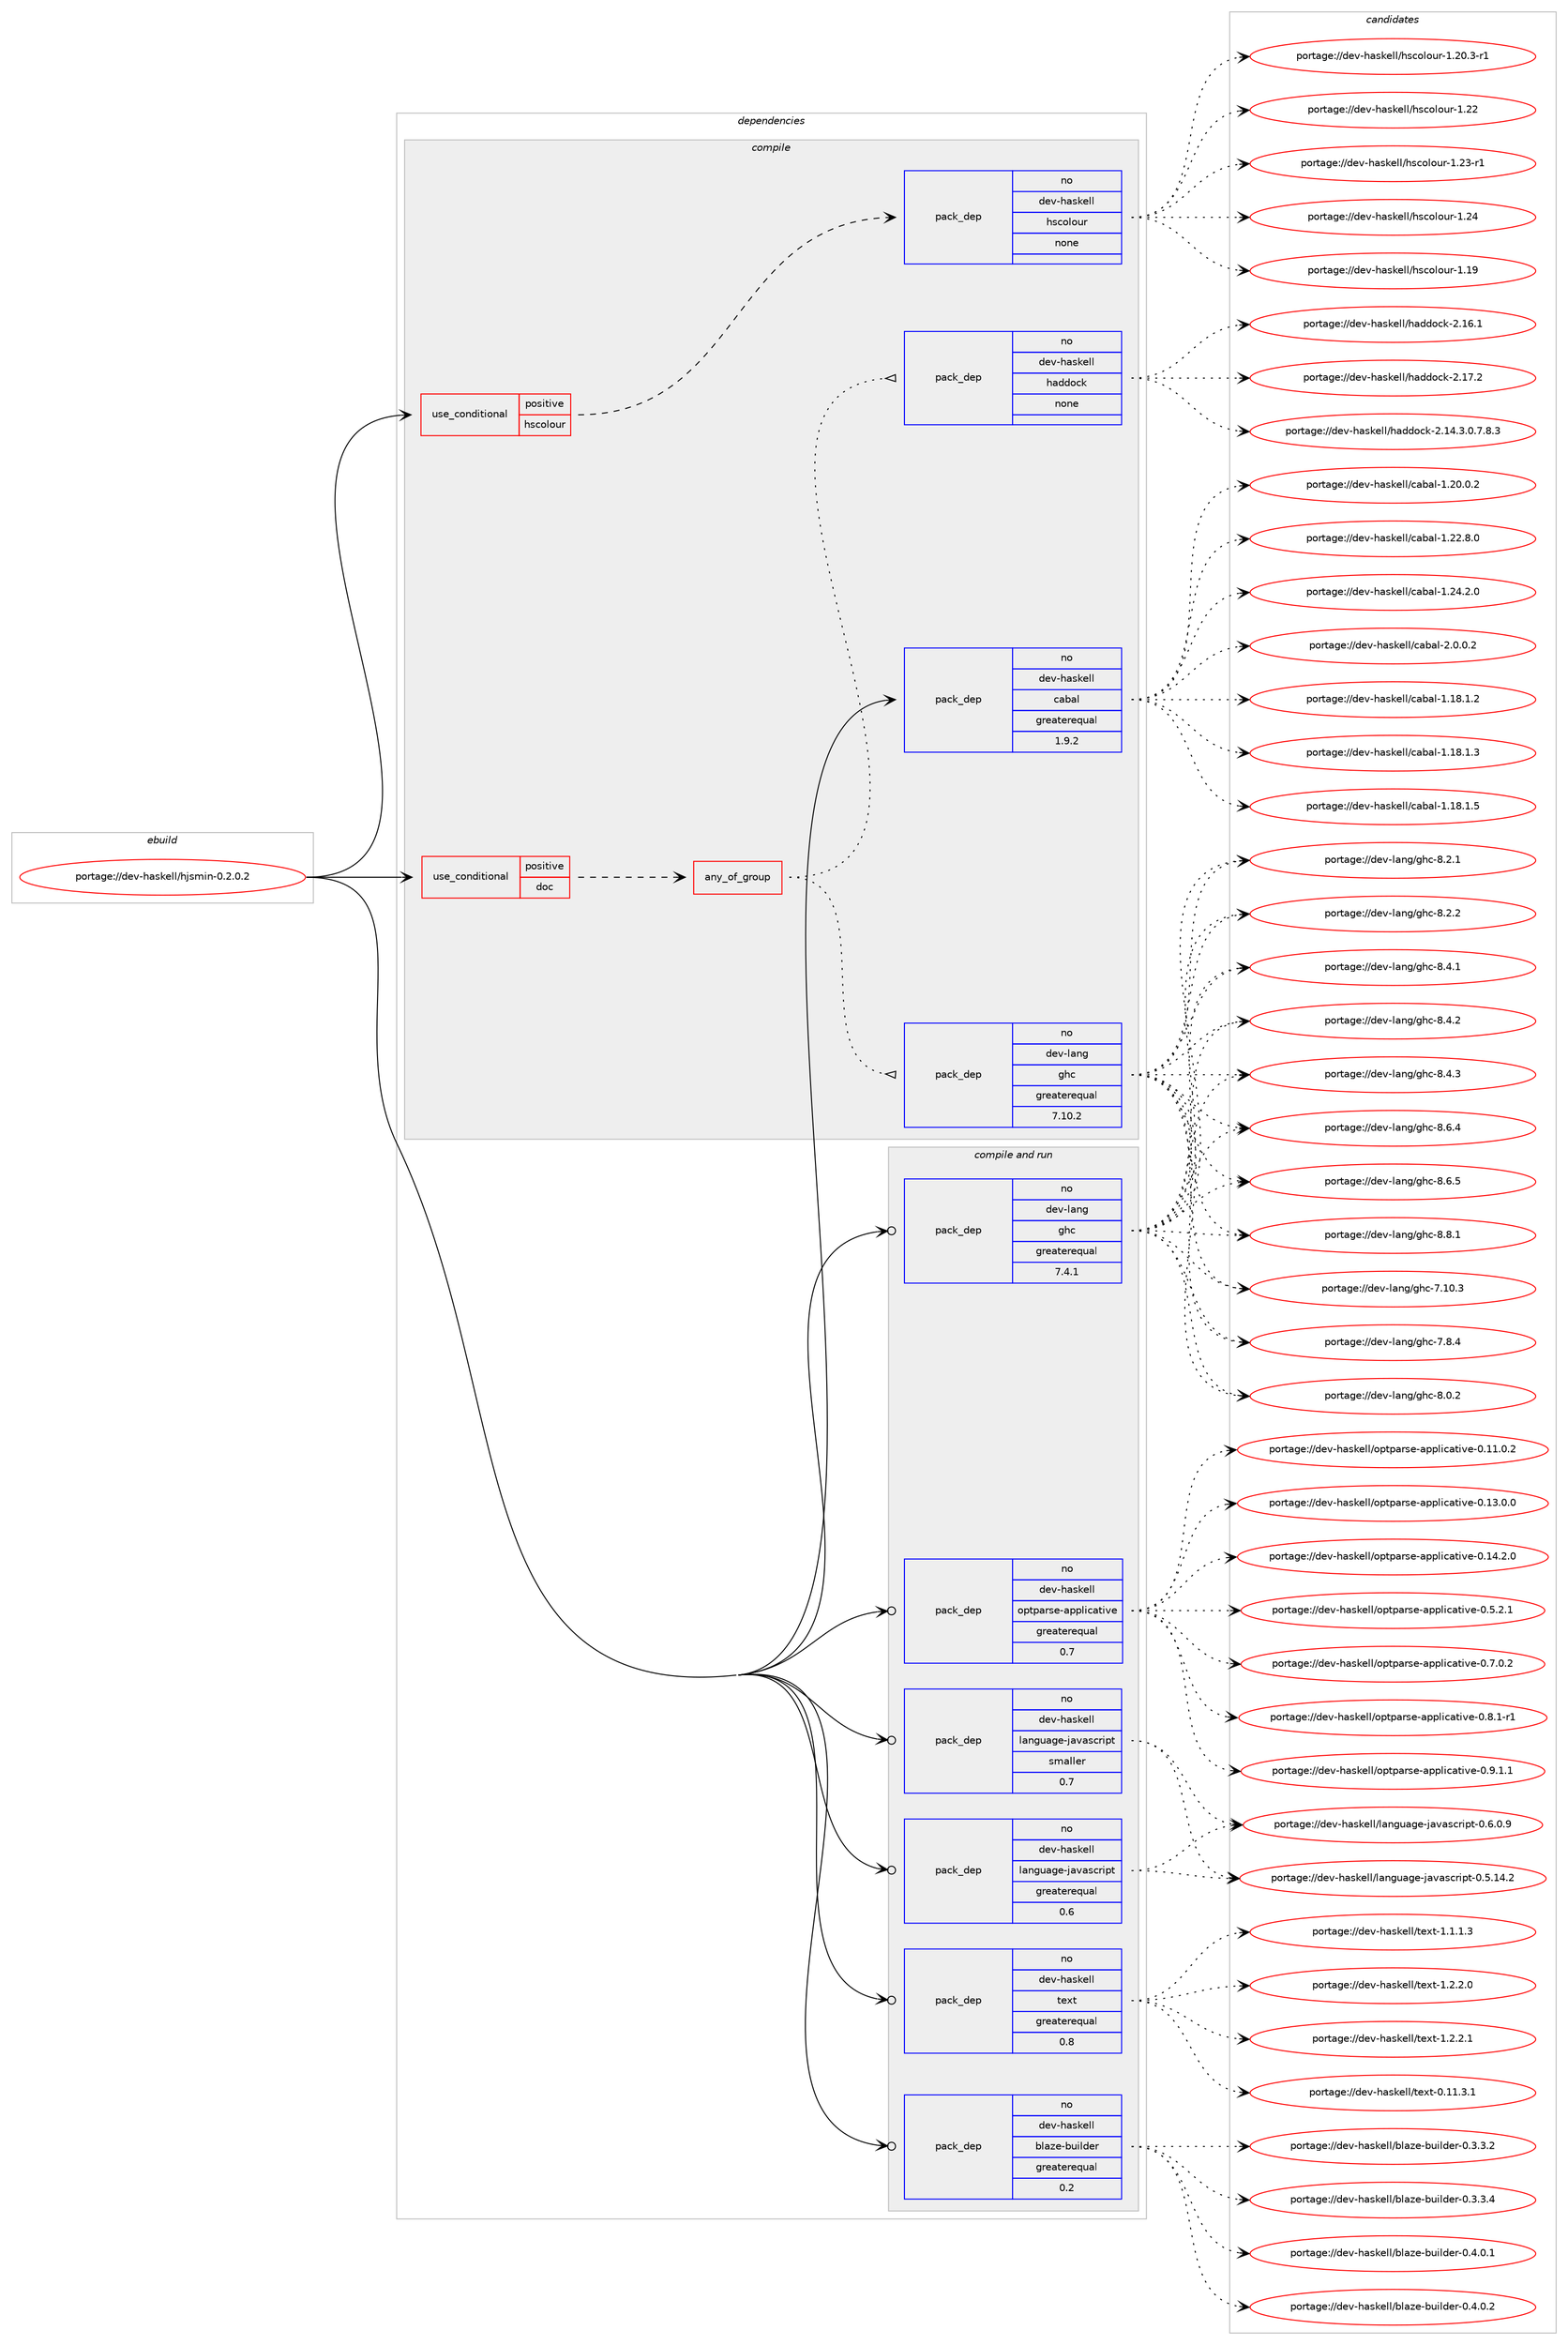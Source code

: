 digraph prolog {

# *************
# Graph options
# *************

newrank=true;
concentrate=true;
compound=true;
graph [rankdir=LR,fontname=Helvetica,fontsize=10,ranksep=1.5];#, ranksep=2.5, nodesep=0.2];
edge  [arrowhead=vee];
node  [fontname=Helvetica,fontsize=10];

# **********
# The ebuild
# **********

subgraph cluster_leftcol {
color=gray;
rank=same;
label=<<i>ebuild</i>>;
id [label="portage://dev-haskell/hjsmin-0.2.0.2", color=red, width=4, href="../dev-haskell/hjsmin-0.2.0.2.svg"];
}

# ****************
# The dependencies
# ****************

subgraph cluster_midcol {
color=gray;
label=<<i>dependencies</i>>;
subgraph cluster_compile {
fillcolor="#eeeeee";
style=filled;
label=<<i>compile</i>>;
subgraph cond15526 {
dependency70252 [label=<<TABLE BORDER="0" CELLBORDER="1" CELLSPACING="0" CELLPADDING="4"><TR><TD ROWSPAN="3" CELLPADDING="10">use_conditional</TD></TR><TR><TD>positive</TD></TR><TR><TD>doc</TD></TR></TABLE>>, shape=none, color=red];
subgraph any1813 {
dependency70253 [label=<<TABLE BORDER="0" CELLBORDER="1" CELLSPACING="0" CELLPADDING="4"><TR><TD CELLPADDING="10">any_of_group</TD></TR></TABLE>>, shape=none, color=red];subgraph pack52856 {
dependency70254 [label=<<TABLE BORDER="0" CELLBORDER="1" CELLSPACING="0" CELLPADDING="4" WIDTH="220"><TR><TD ROWSPAN="6" CELLPADDING="30">pack_dep</TD></TR><TR><TD WIDTH="110">no</TD></TR><TR><TD>dev-haskell</TD></TR><TR><TD>haddock</TD></TR><TR><TD>none</TD></TR><TR><TD></TD></TR></TABLE>>, shape=none, color=blue];
}
dependency70253:e -> dependency70254:w [weight=20,style="dotted",arrowhead="oinv"];
subgraph pack52857 {
dependency70255 [label=<<TABLE BORDER="0" CELLBORDER="1" CELLSPACING="0" CELLPADDING="4" WIDTH="220"><TR><TD ROWSPAN="6" CELLPADDING="30">pack_dep</TD></TR><TR><TD WIDTH="110">no</TD></TR><TR><TD>dev-lang</TD></TR><TR><TD>ghc</TD></TR><TR><TD>greaterequal</TD></TR><TR><TD>7.10.2</TD></TR></TABLE>>, shape=none, color=blue];
}
dependency70253:e -> dependency70255:w [weight=20,style="dotted",arrowhead="oinv"];
}
dependency70252:e -> dependency70253:w [weight=20,style="dashed",arrowhead="vee"];
}
id:e -> dependency70252:w [weight=20,style="solid",arrowhead="vee"];
subgraph cond15527 {
dependency70256 [label=<<TABLE BORDER="0" CELLBORDER="1" CELLSPACING="0" CELLPADDING="4"><TR><TD ROWSPAN="3" CELLPADDING="10">use_conditional</TD></TR><TR><TD>positive</TD></TR><TR><TD>hscolour</TD></TR></TABLE>>, shape=none, color=red];
subgraph pack52858 {
dependency70257 [label=<<TABLE BORDER="0" CELLBORDER="1" CELLSPACING="0" CELLPADDING="4" WIDTH="220"><TR><TD ROWSPAN="6" CELLPADDING="30">pack_dep</TD></TR><TR><TD WIDTH="110">no</TD></TR><TR><TD>dev-haskell</TD></TR><TR><TD>hscolour</TD></TR><TR><TD>none</TD></TR><TR><TD></TD></TR></TABLE>>, shape=none, color=blue];
}
dependency70256:e -> dependency70257:w [weight=20,style="dashed",arrowhead="vee"];
}
id:e -> dependency70256:w [weight=20,style="solid",arrowhead="vee"];
subgraph pack52859 {
dependency70258 [label=<<TABLE BORDER="0" CELLBORDER="1" CELLSPACING="0" CELLPADDING="4" WIDTH="220"><TR><TD ROWSPAN="6" CELLPADDING="30">pack_dep</TD></TR><TR><TD WIDTH="110">no</TD></TR><TR><TD>dev-haskell</TD></TR><TR><TD>cabal</TD></TR><TR><TD>greaterequal</TD></TR><TR><TD>1.9.2</TD></TR></TABLE>>, shape=none, color=blue];
}
id:e -> dependency70258:w [weight=20,style="solid",arrowhead="vee"];
}
subgraph cluster_compileandrun {
fillcolor="#eeeeee";
style=filled;
label=<<i>compile and run</i>>;
subgraph pack52860 {
dependency70259 [label=<<TABLE BORDER="0" CELLBORDER="1" CELLSPACING="0" CELLPADDING="4" WIDTH="220"><TR><TD ROWSPAN="6" CELLPADDING="30">pack_dep</TD></TR><TR><TD WIDTH="110">no</TD></TR><TR><TD>dev-haskell</TD></TR><TR><TD>blaze-builder</TD></TR><TR><TD>greaterequal</TD></TR><TR><TD>0.2</TD></TR></TABLE>>, shape=none, color=blue];
}
id:e -> dependency70259:w [weight=20,style="solid",arrowhead="odotvee"];
subgraph pack52861 {
dependency70260 [label=<<TABLE BORDER="0" CELLBORDER="1" CELLSPACING="0" CELLPADDING="4" WIDTH="220"><TR><TD ROWSPAN="6" CELLPADDING="30">pack_dep</TD></TR><TR><TD WIDTH="110">no</TD></TR><TR><TD>dev-haskell</TD></TR><TR><TD>language-javascript</TD></TR><TR><TD>greaterequal</TD></TR><TR><TD>0.6</TD></TR></TABLE>>, shape=none, color=blue];
}
id:e -> dependency70260:w [weight=20,style="solid",arrowhead="odotvee"];
subgraph pack52862 {
dependency70261 [label=<<TABLE BORDER="0" CELLBORDER="1" CELLSPACING="0" CELLPADDING="4" WIDTH="220"><TR><TD ROWSPAN="6" CELLPADDING="30">pack_dep</TD></TR><TR><TD WIDTH="110">no</TD></TR><TR><TD>dev-haskell</TD></TR><TR><TD>language-javascript</TD></TR><TR><TD>smaller</TD></TR><TR><TD>0.7</TD></TR></TABLE>>, shape=none, color=blue];
}
id:e -> dependency70261:w [weight=20,style="solid",arrowhead="odotvee"];
subgraph pack52863 {
dependency70262 [label=<<TABLE BORDER="0" CELLBORDER="1" CELLSPACING="0" CELLPADDING="4" WIDTH="220"><TR><TD ROWSPAN="6" CELLPADDING="30">pack_dep</TD></TR><TR><TD WIDTH="110">no</TD></TR><TR><TD>dev-haskell</TD></TR><TR><TD>optparse-applicative</TD></TR><TR><TD>greaterequal</TD></TR><TR><TD>0.7</TD></TR></TABLE>>, shape=none, color=blue];
}
id:e -> dependency70262:w [weight=20,style="solid",arrowhead="odotvee"];
subgraph pack52864 {
dependency70263 [label=<<TABLE BORDER="0" CELLBORDER="1" CELLSPACING="0" CELLPADDING="4" WIDTH="220"><TR><TD ROWSPAN="6" CELLPADDING="30">pack_dep</TD></TR><TR><TD WIDTH="110">no</TD></TR><TR><TD>dev-haskell</TD></TR><TR><TD>text</TD></TR><TR><TD>greaterequal</TD></TR><TR><TD>0.8</TD></TR></TABLE>>, shape=none, color=blue];
}
id:e -> dependency70263:w [weight=20,style="solid",arrowhead="odotvee"];
subgraph pack52865 {
dependency70264 [label=<<TABLE BORDER="0" CELLBORDER="1" CELLSPACING="0" CELLPADDING="4" WIDTH="220"><TR><TD ROWSPAN="6" CELLPADDING="30">pack_dep</TD></TR><TR><TD WIDTH="110">no</TD></TR><TR><TD>dev-lang</TD></TR><TR><TD>ghc</TD></TR><TR><TD>greaterequal</TD></TR><TR><TD>7.4.1</TD></TR></TABLE>>, shape=none, color=blue];
}
id:e -> dependency70264:w [weight=20,style="solid",arrowhead="odotvee"];
}
subgraph cluster_run {
fillcolor="#eeeeee";
style=filled;
label=<<i>run</i>>;
}
}

# **************
# The candidates
# **************

subgraph cluster_choices {
rank=same;
color=gray;
label=<<i>candidates</i>>;

subgraph choice52856 {
color=black;
nodesep=1;
choiceportage1001011184510497115107101108108471049710010011199107455046495246514648465546564651 [label="portage://dev-haskell/haddock-2.14.3.0.7.8.3", color=red, width=4,href="../dev-haskell/haddock-2.14.3.0.7.8.3.svg"];
choiceportage100101118451049711510710110810847104971001001119910745504649544649 [label="portage://dev-haskell/haddock-2.16.1", color=red, width=4,href="../dev-haskell/haddock-2.16.1.svg"];
choiceportage100101118451049711510710110810847104971001001119910745504649554650 [label="portage://dev-haskell/haddock-2.17.2", color=red, width=4,href="../dev-haskell/haddock-2.17.2.svg"];
dependency70254:e -> choiceportage1001011184510497115107101108108471049710010011199107455046495246514648465546564651:w [style=dotted,weight="100"];
dependency70254:e -> choiceportage100101118451049711510710110810847104971001001119910745504649544649:w [style=dotted,weight="100"];
dependency70254:e -> choiceportage100101118451049711510710110810847104971001001119910745504649554650:w [style=dotted,weight="100"];
}
subgraph choice52857 {
color=black;
nodesep=1;
choiceportage1001011184510897110103471031049945554649484651 [label="portage://dev-lang/ghc-7.10.3", color=red, width=4,href="../dev-lang/ghc-7.10.3.svg"];
choiceportage10010111845108971101034710310499455546564652 [label="portage://dev-lang/ghc-7.8.4", color=red, width=4,href="../dev-lang/ghc-7.8.4.svg"];
choiceportage10010111845108971101034710310499455646484650 [label="portage://dev-lang/ghc-8.0.2", color=red, width=4,href="../dev-lang/ghc-8.0.2.svg"];
choiceportage10010111845108971101034710310499455646504649 [label="portage://dev-lang/ghc-8.2.1", color=red, width=4,href="../dev-lang/ghc-8.2.1.svg"];
choiceportage10010111845108971101034710310499455646504650 [label="portage://dev-lang/ghc-8.2.2", color=red, width=4,href="../dev-lang/ghc-8.2.2.svg"];
choiceportage10010111845108971101034710310499455646524649 [label="portage://dev-lang/ghc-8.4.1", color=red, width=4,href="../dev-lang/ghc-8.4.1.svg"];
choiceportage10010111845108971101034710310499455646524650 [label="portage://dev-lang/ghc-8.4.2", color=red, width=4,href="../dev-lang/ghc-8.4.2.svg"];
choiceportage10010111845108971101034710310499455646524651 [label="portage://dev-lang/ghc-8.4.3", color=red, width=4,href="../dev-lang/ghc-8.4.3.svg"];
choiceportage10010111845108971101034710310499455646544652 [label="portage://dev-lang/ghc-8.6.4", color=red, width=4,href="../dev-lang/ghc-8.6.4.svg"];
choiceportage10010111845108971101034710310499455646544653 [label="portage://dev-lang/ghc-8.6.5", color=red, width=4,href="../dev-lang/ghc-8.6.5.svg"];
choiceportage10010111845108971101034710310499455646564649 [label="portage://dev-lang/ghc-8.8.1", color=red, width=4,href="../dev-lang/ghc-8.8.1.svg"];
dependency70255:e -> choiceportage1001011184510897110103471031049945554649484651:w [style=dotted,weight="100"];
dependency70255:e -> choiceportage10010111845108971101034710310499455546564652:w [style=dotted,weight="100"];
dependency70255:e -> choiceportage10010111845108971101034710310499455646484650:w [style=dotted,weight="100"];
dependency70255:e -> choiceportage10010111845108971101034710310499455646504649:w [style=dotted,weight="100"];
dependency70255:e -> choiceportage10010111845108971101034710310499455646504650:w [style=dotted,weight="100"];
dependency70255:e -> choiceportage10010111845108971101034710310499455646524649:w [style=dotted,weight="100"];
dependency70255:e -> choiceportage10010111845108971101034710310499455646524650:w [style=dotted,weight="100"];
dependency70255:e -> choiceportage10010111845108971101034710310499455646524651:w [style=dotted,weight="100"];
dependency70255:e -> choiceportage10010111845108971101034710310499455646544652:w [style=dotted,weight="100"];
dependency70255:e -> choiceportage10010111845108971101034710310499455646544653:w [style=dotted,weight="100"];
dependency70255:e -> choiceportage10010111845108971101034710310499455646564649:w [style=dotted,weight="100"];
}
subgraph choice52858 {
color=black;
nodesep=1;
choiceportage100101118451049711510710110810847104115991111081111171144549464957 [label="portage://dev-haskell/hscolour-1.19", color=red, width=4,href="../dev-haskell/hscolour-1.19.svg"];
choiceportage10010111845104971151071011081084710411599111108111117114454946504846514511449 [label="portage://dev-haskell/hscolour-1.20.3-r1", color=red, width=4,href="../dev-haskell/hscolour-1.20.3-r1.svg"];
choiceportage100101118451049711510710110810847104115991111081111171144549465050 [label="portage://dev-haskell/hscolour-1.22", color=red, width=4,href="../dev-haskell/hscolour-1.22.svg"];
choiceportage1001011184510497115107101108108471041159911110811111711445494650514511449 [label="portage://dev-haskell/hscolour-1.23-r1", color=red, width=4,href="../dev-haskell/hscolour-1.23-r1.svg"];
choiceportage100101118451049711510710110810847104115991111081111171144549465052 [label="portage://dev-haskell/hscolour-1.24", color=red, width=4,href="../dev-haskell/hscolour-1.24.svg"];
dependency70257:e -> choiceportage100101118451049711510710110810847104115991111081111171144549464957:w [style=dotted,weight="100"];
dependency70257:e -> choiceportage10010111845104971151071011081084710411599111108111117114454946504846514511449:w [style=dotted,weight="100"];
dependency70257:e -> choiceportage100101118451049711510710110810847104115991111081111171144549465050:w [style=dotted,weight="100"];
dependency70257:e -> choiceportage1001011184510497115107101108108471041159911110811111711445494650514511449:w [style=dotted,weight="100"];
dependency70257:e -> choiceportage100101118451049711510710110810847104115991111081111171144549465052:w [style=dotted,weight="100"];
}
subgraph choice52859 {
color=black;
nodesep=1;
choiceportage10010111845104971151071011081084799979897108454946495646494650 [label="portage://dev-haskell/cabal-1.18.1.2", color=red, width=4,href="../dev-haskell/cabal-1.18.1.2.svg"];
choiceportage10010111845104971151071011081084799979897108454946495646494651 [label="portage://dev-haskell/cabal-1.18.1.3", color=red, width=4,href="../dev-haskell/cabal-1.18.1.3.svg"];
choiceportage10010111845104971151071011081084799979897108454946495646494653 [label="portage://dev-haskell/cabal-1.18.1.5", color=red, width=4,href="../dev-haskell/cabal-1.18.1.5.svg"];
choiceportage10010111845104971151071011081084799979897108454946504846484650 [label="portage://dev-haskell/cabal-1.20.0.2", color=red, width=4,href="../dev-haskell/cabal-1.20.0.2.svg"];
choiceportage10010111845104971151071011081084799979897108454946505046564648 [label="portage://dev-haskell/cabal-1.22.8.0", color=red, width=4,href="../dev-haskell/cabal-1.22.8.0.svg"];
choiceportage10010111845104971151071011081084799979897108454946505246504648 [label="portage://dev-haskell/cabal-1.24.2.0", color=red, width=4,href="../dev-haskell/cabal-1.24.2.0.svg"];
choiceportage100101118451049711510710110810847999798971084550464846484650 [label="portage://dev-haskell/cabal-2.0.0.2", color=red, width=4,href="../dev-haskell/cabal-2.0.0.2.svg"];
dependency70258:e -> choiceportage10010111845104971151071011081084799979897108454946495646494650:w [style=dotted,weight="100"];
dependency70258:e -> choiceportage10010111845104971151071011081084799979897108454946495646494651:w [style=dotted,weight="100"];
dependency70258:e -> choiceportage10010111845104971151071011081084799979897108454946495646494653:w [style=dotted,weight="100"];
dependency70258:e -> choiceportage10010111845104971151071011081084799979897108454946504846484650:w [style=dotted,weight="100"];
dependency70258:e -> choiceportage10010111845104971151071011081084799979897108454946505046564648:w [style=dotted,weight="100"];
dependency70258:e -> choiceportage10010111845104971151071011081084799979897108454946505246504648:w [style=dotted,weight="100"];
dependency70258:e -> choiceportage100101118451049711510710110810847999798971084550464846484650:w [style=dotted,weight="100"];
}
subgraph choice52860 {
color=black;
nodesep=1;
choiceportage100101118451049711510710110810847981089712210145981171051081001011144548465146514650 [label="portage://dev-haskell/blaze-builder-0.3.3.2", color=red, width=4,href="../dev-haskell/blaze-builder-0.3.3.2.svg"];
choiceportage100101118451049711510710110810847981089712210145981171051081001011144548465146514652 [label="portage://dev-haskell/blaze-builder-0.3.3.4", color=red, width=4,href="../dev-haskell/blaze-builder-0.3.3.4.svg"];
choiceportage100101118451049711510710110810847981089712210145981171051081001011144548465246484649 [label="portage://dev-haskell/blaze-builder-0.4.0.1", color=red, width=4,href="../dev-haskell/blaze-builder-0.4.0.1.svg"];
choiceportage100101118451049711510710110810847981089712210145981171051081001011144548465246484650 [label="portage://dev-haskell/blaze-builder-0.4.0.2", color=red, width=4,href="../dev-haskell/blaze-builder-0.4.0.2.svg"];
dependency70259:e -> choiceportage100101118451049711510710110810847981089712210145981171051081001011144548465146514650:w [style=dotted,weight="100"];
dependency70259:e -> choiceportage100101118451049711510710110810847981089712210145981171051081001011144548465146514652:w [style=dotted,weight="100"];
dependency70259:e -> choiceportage100101118451049711510710110810847981089712210145981171051081001011144548465246484649:w [style=dotted,weight="100"];
dependency70259:e -> choiceportage100101118451049711510710110810847981089712210145981171051081001011144548465246484650:w [style=dotted,weight="100"];
}
subgraph choice52861 {
color=black;
nodesep=1;
choiceportage100101118451049711510710110810847108971101031179710310145106971189711599114105112116454846534649524650 [label="portage://dev-haskell/language-javascript-0.5.14.2", color=red, width=4,href="../dev-haskell/language-javascript-0.5.14.2.svg"];
choiceportage1001011184510497115107101108108471089711010311797103101451069711897115991141051121164548465446484657 [label="portage://dev-haskell/language-javascript-0.6.0.9", color=red, width=4,href="../dev-haskell/language-javascript-0.6.0.9.svg"];
dependency70260:e -> choiceportage100101118451049711510710110810847108971101031179710310145106971189711599114105112116454846534649524650:w [style=dotted,weight="100"];
dependency70260:e -> choiceportage1001011184510497115107101108108471089711010311797103101451069711897115991141051121164548465446484657:w [style=dotted,weight="100"];
}
subgraph choice52862 {
color=black;
nodesep=1;
choiceportage100101118451049711510710110810847108971101031179710310145106971189711599114105112116454846534649524650 [label="portage://dev-haskell/language-javascript-0.5.14.2", color=red, width=4,href="../dev-haskell/language-javascript-0.5.14.2.svg"];
choiceportage1001011184510497115107101108108471089711010311797103101451069711897115991141051121164548465446484657 [label="portage://dev-haskell/language-javascript-0.6.0.9", color=red, width=4,href="../dev-haskell/language-javascript-0.6.0.9.svg"];
dependency70261:e -> choiceportage100101118451049711510710110810847108971101031179710310145106971189711599114105112116454846534649524650:w [style=dotted,weight="100"];
dependency70261:e -> choiceportage1001011184510497115107101108108471089711010311797103101451069711897115991141051121164548465446484657:w [style=dotted,weight="100"];
}
subgraph choice52863 {
color=black;
nodesep=1;
choiceportage1001011184510497115107101108108471111121161129711411510145971121121081059997116105118101454846494946484650 [label="portage://dev-haskell/optparse-applicative-0.11.0.2", color=red, width=4,href="../dev-haskell/optparse-applicative-0.11.0.2.svg"];
choiceportage1001011184510497115107101108108471111121161129711411510145971121121081059997116105118101454846495146484648 [label="portage://dev-haskell/optparse-applicative-0.13.0.0", color=red, width=4,href="../dev-haskell/optparse-applicative-0.13.0.0.svg"];
choiceportage1001011184510497115107101108108471111121161129711411510145971121121081059997116105118101454846495246504648 [label="portage://dev-haskell/optparse-applicative-0.14.2.0", color=red, width=4,href="../dev-haskell/optparse-applicative-0.14.2.0.svg"];
choiceportage10010111845104971151071011081084711111211611297114115101459711211210810599971161051181014548465346504649 [label="portage://dev-haskell/optparse-applicative-0.5.2.1", color=red, width=4,href="../dev-haskell/optparse-applicative-0.5.2.1.svg"];
choiceportage10010111845104971151071011081084711111211611297114115101459711211210810599971161051181014548465546484650 [label="portage://dev-haskell/optparse-applicative-0.7.0.2", color=red, width=4,href="../dev-haskell/optparse-applicative-0.7.0.2.svg"];
choiceportage10010111845104971151071011081084711111211611297114115101459711211210810599971161051181014548465646494511449 [label="portage://dev-haskell/optparse-applicative-0.8.1-r1", color=red, width=4,href="../dev-haskell/optparse-applicative-0.8.1-r1.svg"];
choiceportage10010111845104971151071011081084711111211611297114115101459711211210810599971161051181014548465746494649 [label="portage://dev-haskell/optparse-applicative-0.9.1.1", color=red, width=4,href="../dev-haskell/optparse-applicative-0.9.1.1.svg"];
dependency70262:e -> choiceportage1001011184510497115107101108108471111121161129711411510145971121121081059997116105118101454846494946484650:w [style=dotted,weight="100"];
dependency70262:e -> choiceportage1001011184510497115107101108108471111121161129711411510145971121121081059997116105118101454846495146484648:w [style=dotted,weight="100"];
dependency70262:e -> choiceportage1001011184510497115107101108108471111121161129711411510145971121121081059997116105118101454846495246504648:w [style=dotted,weight="100"];
dependency70262:e -> choiceportage10010111845104971151071011081084711111211611297114115101459711211210810599971161051181014548465346504649:w [style=dotted,weight="100"];
dependency70262:e -> choiceportage10010111845104971151071011081084711111211611297114115101459711211210810599971161051181014548465546484650:w [style=dotted,weight="100"];
dependency70262:e -> choiceportage10010111845104971151071011081084711111211611297114115101459711211210810599971161051181014548465646494511449:w [style=dotted,weight="100"];
dependency70262:e -> choiceportage10010111845104971151071011081084711111211611297114115101459711211210810599971161051181014548465746494649:w [style=dotted,weight="100"];
}
subgraph choice52864 {
color=black;
nodesep=1;
choiceportage100101118451049711510710110810847116101120116454846494946514649 [label="portage://dev-haskell/text-0.11.3.1", color=red, width=4,href="../dev-haskell/text-0.11.3.1.svg"];
choiceportage1001011184510497115107101108108471161011201164549464946494651 [label="portage://dev-haskell/text-1.1.1.3", color=red, width=4,href="../dev-haskell/text-1.1.1.3.svg"];
choiceportage1001011184510497115107101108108471161011201164549465046504648 [label="portage://dev-haskell/text-1.2.2.0", color=red, width=4,href="../dev-haskell/text-1.2.2.0.svg"];
choiceportage1001011184510497115107101108108471161011201164549465046504649 [label="portage://dev-haskell/text-1.2.2.1", color=red, width=4,href="../dev-haskell/text-1.2.2.1.svg"];
dependency70263:e -> choiceportage100101118451049711510710110810847116101120116454846494946514649:w [style=dotted,weight="100"];
dependency70263:e -> choiceportage1001011184510497115107101108108471161011201164549464946494651:w [style=dotted,weight="100"];
dependency70263:e -> choiceportage1001011184510497115107101108108471161011201164549465046504648:w [style=dotted,weight="100"];
dependency70263:e -> choiceportage1001011184510497115107101108108471161011201164549465046504649:w [style=dotted,weight="100"];
}
subgraph choice52865 {
color=black;
nodesep=1;
choiceportage1001011184510897110103471031049945554649484651 [label="portage://dev-lang/ghc-7.10.3", color=red, width=4,href="../dev-lang/ghc-7.10.3.svg"];
choiceportage10010111845108971101034710310499455546564652 [label="portage://dev-lang/ghc-7.8.4", color=red, width=4,href="../dev-lang/ghc-7.8.4.svg"];
choiceportage10010111845108971101034710310499455646484650 [label="portage://dev-lang/ghc-8.0.2", color=red, width=4,href="../dev-lang/ghc-8.0.2.svg"];
choiceportage10010111845108971101034710310499455646504649 [label="portage://dev-lang/ghc-8.2.1", color=red, width=4,href="../dev-lang/ghc-8.2.1.svg"];
choiceportage10010111845108971101034710310499455646504650 [label="portage://dev-lang/ghc-8.2.2", color=red, width=4,href="../dev-lang/ghc-8.2.2.svg"];
choiceportage10010111845108971101034710310499455646524649 [label="portage://dev-lang/ghc-8.4.1", color=red, width=4,href="../dev-lang/ghc-8.4.1.svg"];
choiceportage10010111845108971101034710310499455646524650 [label="portage://dev-lang/ghc-8.4.2", color=red, width=4,href="../dev-lang/ghc-8.4.2.svg"];
choiceportage10010111845108971101034710310499455646524651 [label="portage://dev-lang/ghc-8.4.3", color=red, width=4,href="../dev-lang/ghc-8.4.3.svg"];
choiceportage10010111845108971101034710310499455646544652 [label="portage://dev-lang/ghc-8.6.4", color=red, width=4,href="../dev-lang/ghc-8.6.4.svg"];
choiceportage10010111845108971101034710310499455646544653 [label="portage://dev-lang/ghc-8.6.5", color=red, width=4,href="../dev-lang/ghc-8.6.5.svg"];
choiceportage10010111845108971101034710310499455646564649 [label="portage://dev-lang/ghc-8.8.1", color=red, width=4,href="../dev-lang/ghc-8.8.1.svg"];
dependency70264:e -> choiceportage1001011184510897110103471031049945554649484651:w [style=dotted,weight="100"];
dependency70264:e -> choiceportage10010111845108971101034710310499455546564652:w [style=dotted,weight="100"];
dependency70264:e -> choiceportage10010111845108971101034710310499455646484650:w [style=dotted,weight="100"];
dependency70264:e -> choiceportage10010111845108971101034710310499455646504649:w [style=dotted,weight="100"];
dependency70264:e -> choiceportage10010111845108971101034710310499455646504650:w [style=dotted,weight="100"];
dependency70264:e -> choiceportage10010111845108971101034710310499455646524649:w [style=dotted,weight="100"];
dependency70264:e -> choiceportage10010111845108971101034710310499455646524650:w [style=dotted,weight="100"];
dependency70264:e -> choiceportage10010111845108971101034710310499455646524651:w [style=dotted,weight="100"];
dependency70264:e -> choiceportage10010111845108971101034710310499455646544652:w [style=dotted,weight="100"];
dependency70264:e -> choiceportage10010111845108971101034710310499455646544653:w [style=dotted,weight="100"];
dependency70264:e -> choiceportage10010111845108971101034710310499455646564649:w [style=dotted,weight="100"];
}
}

}
